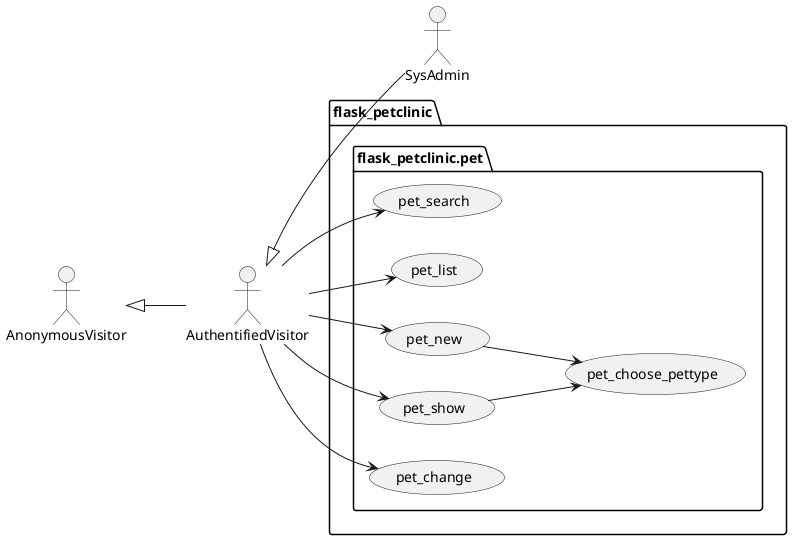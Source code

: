 @startuml
left to right direction

actor AnonymousVisitor as av
actor AuthentifiedVisitor as au
actor SysAdmin as sa

av <|-- au
au <|-- sa

package flask_petclinic {

    package flask_petclinic.pet {
        usecase pet_search as uc5000
        usecase pet_list as uc5001
        usecase pet_new as uc5002
        usecase pet_show as uc5003
        usecase pet_change as uc5004
        usecase pet_choose_pettype as uc5006

        au --> uc5000
        au --> uc5001
        au --> uc5002
        au --> uc5003
        au --> uc5004

        uc5002 --> uc5006
        uc5003 --> uc5006
    }
}
@enduml
